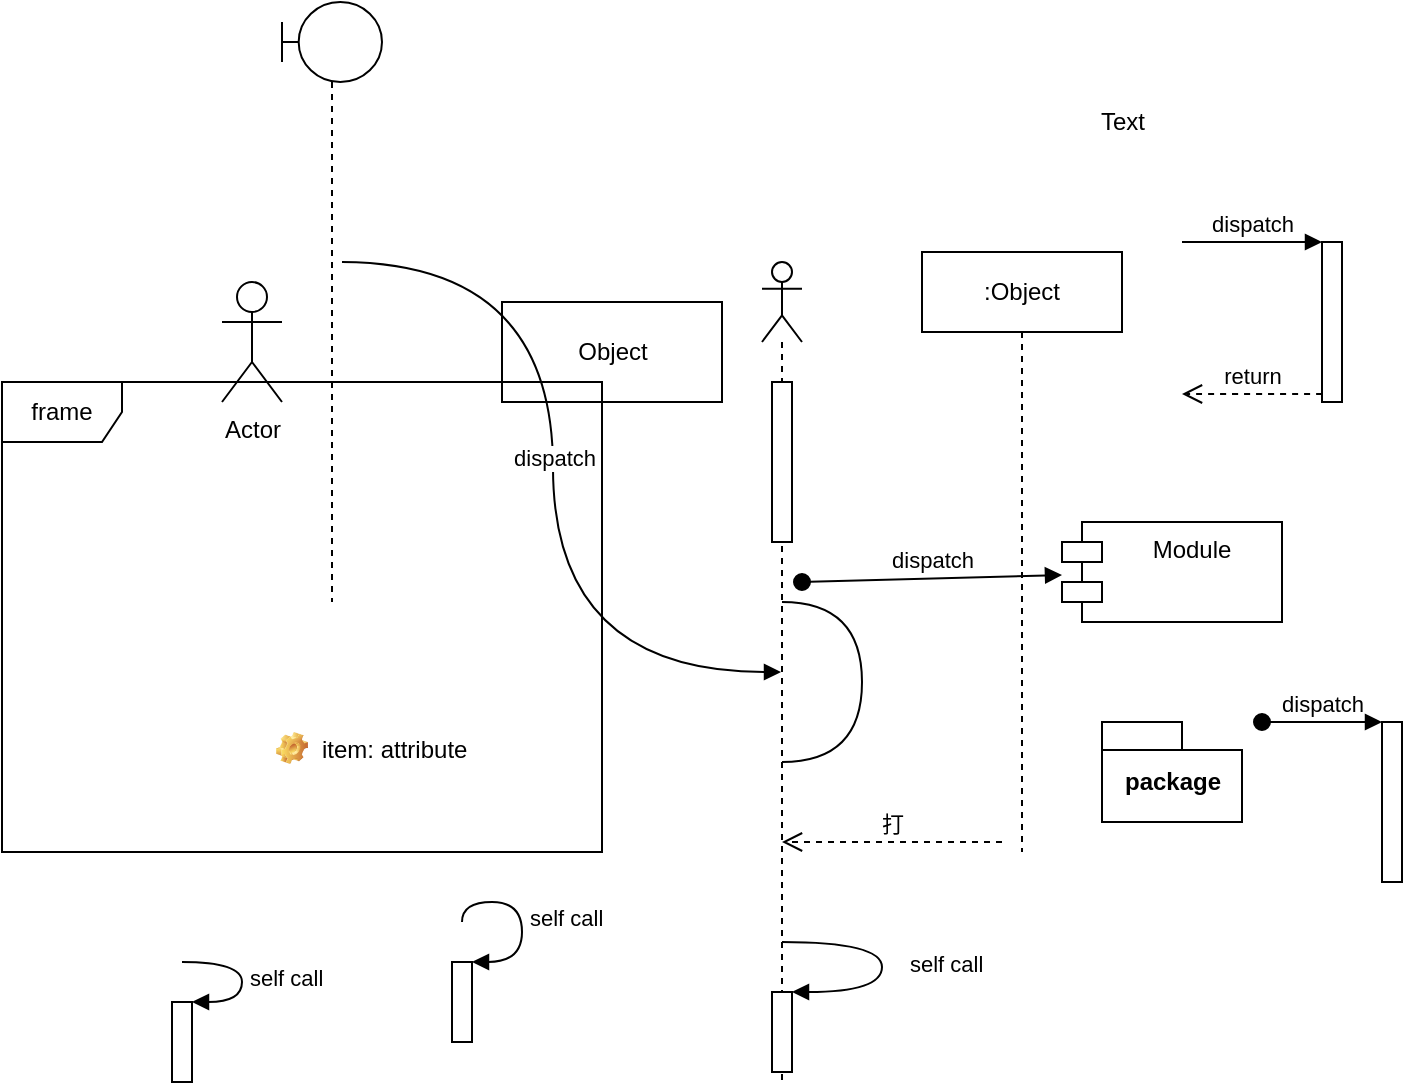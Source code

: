 <mxfile version="16.2.2" type="github"><diagram id="wlK1e1yG8IvgCQMf2wPX" name="Page-1"><mxGraphModel dx="1422" dy="706" grid="1" gridSize="10" guides="1" tooltips="1" connect="1" arrows="1" fold="1" page="1" pageScale="1" pageWidth="827" pageHeight="1169" math="0" shadow="0"><root><mxCell id="0"/><mxCell id="1" parent="0"/><mxCell id="F0gC_sX0E5ZvVLbw8DYC-1" value="Actor" style="shape=umlActor;verticalLabelPosition=bottom;verticalAlign=top;html=1;" vertex="1" parent="1"><mxGeometry x="110" y="230" width="30" height="60" as="geometry"/></mxCell><mxCell id="F0gC_sX0E5ZvVLbw8DYC-2" value="Object" style="html=1;" vertex="1" parent="1"><mxGeometry x="250" y="240" width="110" height="50" as="geometry"/></mxCell><mxCell id="F0gC_sX0E5ZvVLbw8DYC-4" value="" style="shape=umlLifeline;participant=umlActor;perimeter=lifelinePerimeter;whiteSpace=wrap;html=1;container=1;collapsible=0;recursiveResize=0;verticalAlign=top;spacingTop=36;outlineConnect=0;" vertex="1" parent="1"><mxGeometry x="380" y="220" width="20" height="410" as="geometry"/></mxCell><mxCell id="F0gC_sX0E5ZvVLbw8DYC-12" value="" style="html=1;points=[];perimeter=orthogonalPerimeter;" vertex="1" parent="F0gC_sX0E5ZvVLbw8DYC-4"><mxGeometry x="5" y="60" width="10" height="80" as="geometry"/></mxCell><mxCell id="F0gC_sX0E5ZvVLbw8DYC-27" value="" style="html=1;points=[];perimeter=orthogonalPerimeter;" vertex="1" parent="F0gC_sX0E5ZvVLbw8DYC-4"><mxGeometry x="5" y="365" width="10" height="40" as="geometry"/></mxCell><mxCell id="F0gC_sX0E5ZvVLbw8DYC-28" value="self call" style="edgeStyle=orthogonalEdgeStyle;html=1;align=left;spacingLeft=2;endArrow=block;rounded=0;entryX=1;entryY=0;curved=1;" edge="1" target="F0gC_sX0E5ZvVLbw8DYC-27" parent="F0gC_sX0E5ZvVLbw8DYC-4" source="F0gC_sX0E5ZvVLbw8DYC-4"><mxGeometry x="0.004" y="10" relative="1" as="geometry"><mxPoint x="40" y="320" as="sourcePoint"/><Array as="points"><mxPoint x="60" y="340"/><mxPoint x="60" y="365"/></Array><mxPoint y="1" as="offset"/></mxGeometry></mxCell><mxCell id="F0gC_sX0E5ZvVLbw8DYC-5" value="frame" style="shape=umlFrame;whiteSpace=wrap;html=1;" vertex="1" parent="1"><mxGeometry y="280" width="300" height="235" as="geometry"/></mxCell><mxCell id="F0gC_sX0E5ZvVLbw8DYC-6" value="dispatch" style="html=1;verticalAlign=bottom;startArrow=oval;startFill=1;endArrow=block;startSize=8;rounded=0;" edge="1" parent="1" target="F0gC_sX0E5ZvVLbw8DYC-8"><mxGeometry width="60" relative="1" as="geometry"><mxPoint x="400" y="380" as="sourcePoint"/><mxPoint x="600" y="400" as="targetPoint"/></mxGeometry></mxCell><mxCell id="F0gC_sX0E5ZvVLbw8DYC-8" value="Module" style="shape=module;align=left;spacingLeft=20;align=center;verticalAlign=top;" vertex="1" parent="1"><mxGeometry x="530" y="350" width="110" height="50" as="geometry"/></mxCell><mxCell id="F0gC_sX0E5ZvVLbw8DYC-9" value="package" style="shape=folder;fontStyle=1;spacingTop=10;tabWidth=40;tabHeight=14;tabPosition=left;html=1;" vertex="1" parent="1"><mxGeometry x="550" y="450" width="70" height="50" as="geometry"/></mxCell><mxCell id="F0gC_sX0E5ZvVLbw8DYC-13" value=":Object" style="shape=umlLifeline;perimeter=lifelinePerimeter;whiteSpace=wrap;html=1;container=1;collapsible=0;recursiveResize=0;outlineConnect=0;size=40;" vertex="1" parent="1"><mxGeometry x="460" y="215" width="100" height="300" as="geometry"/></mxCell><mxCell id="F0gC_sX0E5ZvVLbw8DYC-14" value="" style="shape=umlLifeline;participant=umlBoundary;perimeter=lifelinePerimeter;whiteSpace=wrap;html=1;container=1;collapsible=0;recursiveResize=0;verticalAlign=top;spacingTop=36;outlineConnect=0;" vertex="1" parent="1"><mxGeometry x="140" y="90" width="50" height="300" as="geometry"/></mxCell><mxCell id="F0gC_sX0E5ZvVLbw8DYC-17" value="dispatch" style="html=1;verticalAlign=bottom;endArrow=block;rounded=0;edgeStyle=orthogonalEdgeStyle;curved=1;" edge="1" parent="F0gC_sX0E5ZvVLbw8DYC-14" target="F0gC_sX0E5ZvVLbw8DYC-4"><mxGeometry width="80" relative="1" as="geometry"><mxPoint x="30" y="130" as="sourcePoint"/><mxPoint x="90" y="140" as="targetPoint"/></mxGeometry></mxCell><mxCell id="F0gC_sX0E5ZvVLbw8DYC-15" value="" style="shape=requiredInterface;html=1;verticalLabelPosition=bottom;sketch=0;" vertex="1" parent="1"><mxGeometry x="390" y="390" width="40" height="80" as="geometry"/></mxCell><mxCell id="F0gC_sX0E5ZvVLbw8DYC-16" value="打" style="html=1;verticalAlign=bottom;endArrow=open;dashed=1;endSize=8;rounded=0;" edge="1" parent="1" target="F0gC_sX0E5ZvVLbw8DYC-4"><mxGeometry relative="1" as="geometry"><mxPoint x="500" y="510" as="sourcePoint"/><mxPoint x="420" y="510" as="targetPoint"/></mxGeometry></mxCell><mxCell id="F0gC_sX0E5ZvVLbw8DYC-18" value="" style="html=1;points=[];perimeter=orthogonalPerimeter;" vertex="1" parent="1"><mxGeometry x="660" y="210" width="10" height="80" as="geometry"/></mxCell><mxCell id="F0gC_sX0E5ZvVLbw8DYC-19" value="dispatch" style="html=1;verticalAlign=bottom;endArrow=block;entryX=0;entryY=0;rounded=0;curved=1;" edge="1" target="F0gC_sX0E5ZvVLbw8DYC-18" parent="1"><mxGeometry relative="1" as="geometry"><mxPoint x="590" y="210" as="sourcePoint"/></mxGeometry></mxCell><mxCell id="F0gC_sX0E5ZvVLbw8DYC-20" value="return" style="html=1;verticalAlign=bottom;endArrow=open;dashed=1;endSize=8;exitX=0;exitY=0.95;rounded=0;curved=1;" edge="1" source="F0gC_sX0E5ZvVLbw8DYC-18" parent="1"><mxGeometry relative="1" as="geometry"><mxPoint x="590" y="286" as="targetPoint"/></mxGeometry></mxCell><mxCell id="F0gC_sX0E5ZvVLbw8DYC-21" value="" style="html=1;points=[];perimeter=orthogonalPerimeter;" vertex="1" parent="1"><mxGeometry x="225" y="570" width="10" height="40" as="geometry"/></mxCell><mxCell id="F0gC_sX0E5ZvVLbw8DYC-22" value="self call" style="edgeStyle=orthogonalEdgeStyle;html=1;align=left;spacingLeft=2;endArrow=block;rounded=0;entryX=1;entryY=0;curved=1;" edge="1" target="F0gC_sX0E5ZvVLbw8DYC-21" parent="1"><mxGeometry relative="1" as="geometry"><mxPoint x="230" y="550" as="sourcePoint"/><Array as="points"><mxPoint x="230" y="540"/><mxPoint x="260" y="540"/><mxPoint x="260" y="570"/></Array></mxGeometry></mxCell><mxCell id="F0gC_sX0E5ZvVLbw8DYC-23" value="" style="html=1;points=[];perimeter=orthogonalPerimeter;" vertex="1" parent="1"><mxGeometry x="85" y="590" width="10" height="40" as="geometry"/></mxCell><mxCell id="F0gC_sX0E5ZvVLbw8DYC-24" value="self call" style="edgeStyle=orthogonalEdgeStyle;html=1;align=left;spacingLeft=2;endArrow=block;rounded=0;entryX=1;entryY=0;curved=1;" edge="1" target="F0gC_sX0E5ZvVLbw8DYC-23" parent="1"><mxGeometry relative="1" as="geometry"><mxPoint x="90" y="570" as="sourcePoint"/><Array as="points"><mxPoint x="120" y="570"/></Array></mxGeometry></mxCell><mxCell id="F0gC_sX0E5ZvVLbw8DYC-25" value="" style="html=1;points=[];perimeter=orthogonalPerimeter;" vertex="1" parent="1"><mxGeometry x="690" y="450" width="10" height="80" as="geometry"/></mxCell><mxCell id="F0gC_sX0E5ZvVLbw8DYC-26" value="dispatch" style="html=1;verticalAlign=bottom;startArrow=oval;endArrow=block;startSize=8;rounded=0;curved=1;" edge="1" target="F0gC_sX0E5ZvVLbw8DYC-25" parent="1"><mxGeometry relative="1" as="geometry"><mxPoint x="630" y="450" as="sourcePoint"/></mxGeometry></mxCell><mxCell id="F0gC_sX0E5ZvVLbw8DYC-29" value="item: attribute" style="label;fontStyle=0;strokeColor=none;fillColor=none;align=left;verticalAlign=top;overflow=hidden;spacingLeft=28;spacingRight=4;rotatable=0;points=[[0,0.5],[1,0.5]];portConstraint=eastwest;imageWidth=16;imageHeight=16;image=img/clipart/Gear_128x128.png" vertex="1" parent="1"><mxGeometry x="130" y="450" width="120" height="26" as="geometry"/></mxCell><mxCell id="F0gC_sX0E5ZvVLbw8DYC-30" value="Text" style="text;html=1;align=center;verticalAlign=middle;resizable=0;points=[];autosize=1;strokeColor=none;fillColor=none;" vertex="1" parent="1"><mxGeometry x="540" y="140" width="40" height="20" as="geometry"/></mxCell></root></mxGraphModel></diagram></mxfile>